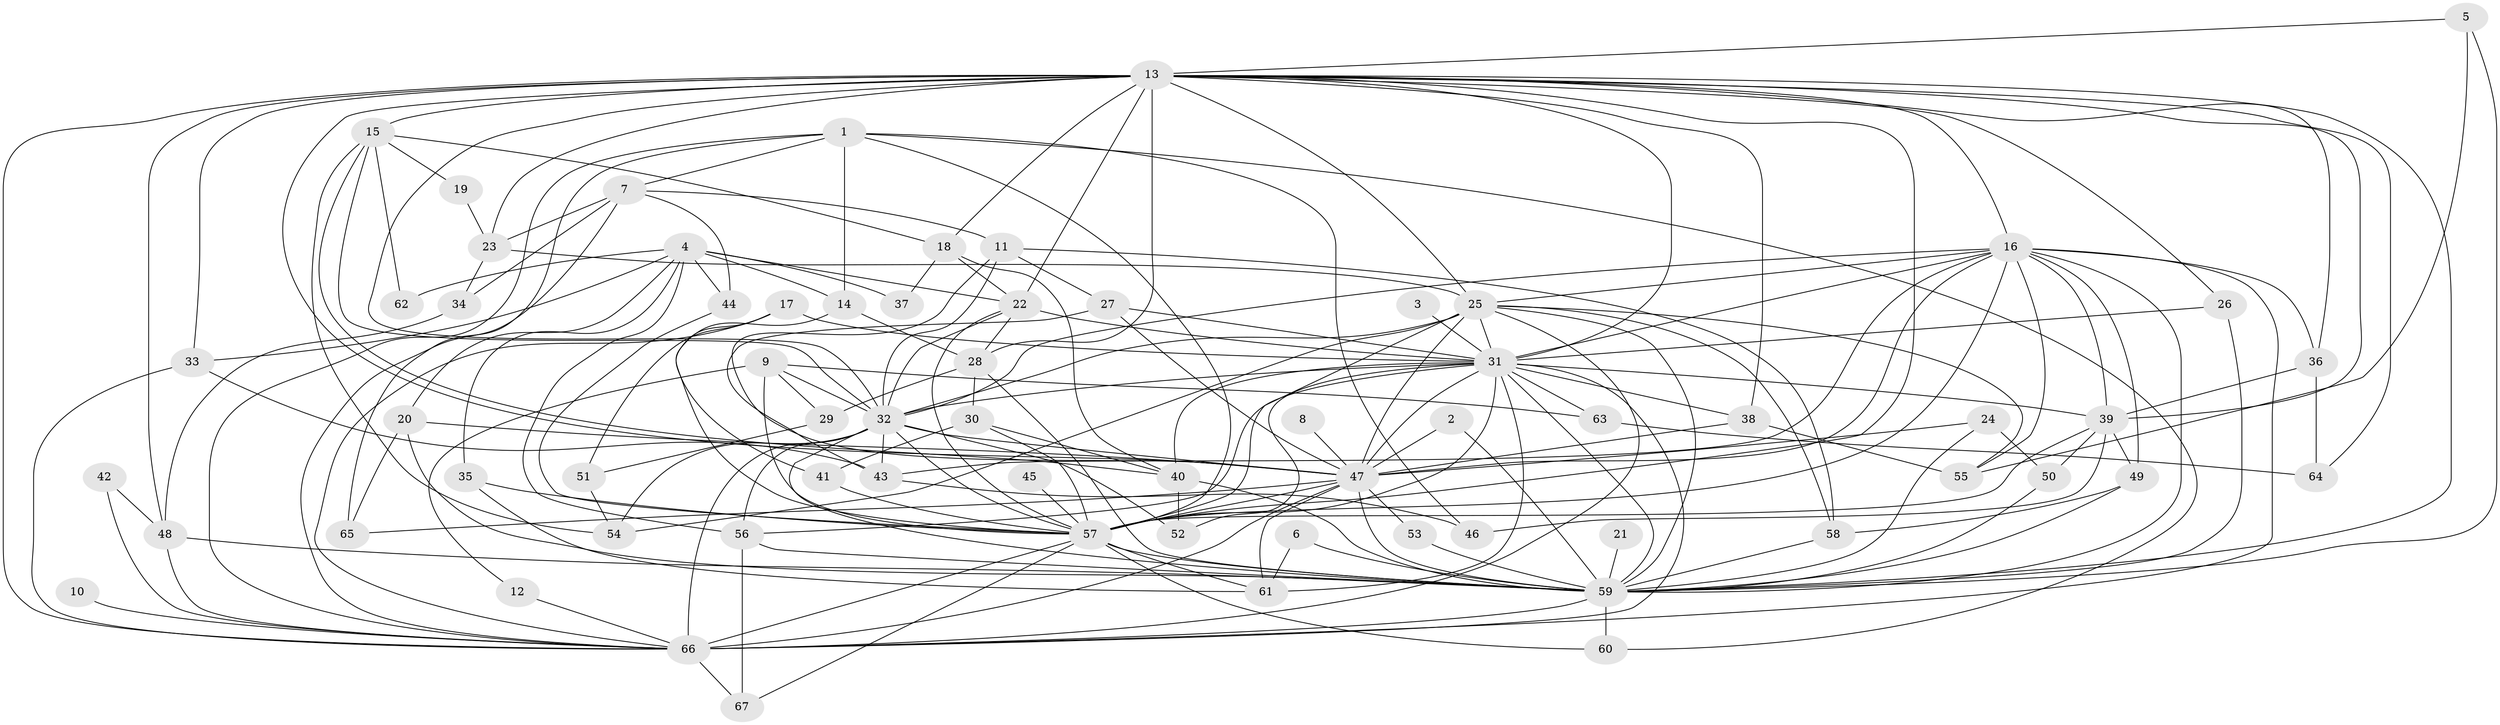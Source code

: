 // original degree distribution, {24: 0.007462686567164179, 18: 0.007462686567164179, 28: 0.007462686567164179, 22: 0.014925373134328358, 15: 0.014925373134328358, 25: 0.007462686567164179, 26: 0.007462686567164179, 30: 0.007462686567164179, 3: 0.20149253731343283, 7: 0.029850746268656716, 4: 0.1044776119402985, 6: 0.029850746268656716, 2: 0.5149253731343284, 9: 0.007462686567164179, 5: 0.03731343283582089}
// Generated by graph-tools (version 1.1) at 2025/01/03/09/25 03:01:14]
// undirected, 67 vertices, 189 edges
graph export_dot {
graph [start="1"]
  node [color=gray90,style=filled];
  1;
  2;
  3;
  4;
  5;
  6;
  7;
  8;
  9;
  10;
  11;
  12;
  13;
  14;
  15;
  16;
  17;
  18;
  19;
  20;
  21;
  22;
  23;
  24;
  25;
  26;
  27;
  28;
  29;
  30;
  31;
  32;
  33;
  34;
  35;
  36;
  37;
  38;
  39;
  40;
  41;
  42;
  43;
  44;
  45;
  46;
  47;
  48;
  49;
  50;
  51;
  52;
  53;
  54;
  55;
  56;
  57;
  58;
  59;
  60;
  61;
  62;
  63;
  64;
  65;
  66;
  67;
  1 -- 7 [weight=1.0];
  1 -- 14 [weight=1.0];
  1 -- 46 [weight=1.0];
  1 -- 57 [weight=1.0];
  1 -- 60 [weight=1.0];
  1 -- 65 [weight=1.0];
  1 -- 66 [weight=1.0];
  2 -- 47 [weight=1.0];
  2 -- 59 [weight=1.0];
  3 -- 31 [weight=1.0];
  4 -- 14 [weight=1.0];
  4 -- 20 [weight=1.0];
  4 -- 22 [weight=1.0];
  4 -- 33 [weight=1.0];
  4 -- 35 [weight=1.0];
  4 -- 37 [weight=1.0];
  4 -- 44 [weight=1.0];
  4 -- 56 [weight=1.0];
  4 -- 62 [weight=1.0];
  5 -- 13 [weight=1.0];
  5 -- 55 [weight=1.0];
  5 -- 59 [weight=1.0];
  6 -- 59 [weight=1.0];
  6 -- 61 [weight=1.0];
  7 -- 11 [weight=1.0];
  7 -- 23 [weight=1.0];
  7 -- 34 [weight=1.0];
  7 -- 44 [weight=1.0];
  7 -- 66 [weight=2.0];
  8 -- 47 [weight=1.0];
  9 -- 12 [weight=1.0];
  9 -- 29 [weight=1.0];
  9 -- 32 [weight=1.0];
  9 -- 57 [weight=1.0];
  9 -- 63 [weight=1.0];
  10 -- 66 [weight=1.0];
  11 -- 27 [weight=1.0];
  11 -- 32 [weight=1.0];
  11 -- 47 [weight=1.0];
  11 -- 58 [weight=1.0];
  12 -- 66 [weight=1.0];
  13 -- 15 [weight=1.0];
  13 -- 16 [weight=1.0];
  13 -- 18 [weight=1.0];
  13 -- 22 [weight=1.0];
  13 -- 23 [weight=1.0];
  13 -- 25 [weight=1.0];
  13 -- 26 [weight=1.0];
  13 -- 28 [weight=1.0];
  13 -- 31 [weight=1.0];
  13 -- 32 [weight=2.0];
  13 -- 33 [weight=1.0];
  13 -- 36 [weight=1.0];
  13 -- 38 [weight=1.0];
  13 -- 39 [weight=1.0];
  13 -- 47 [weight=4.0];
  13 -- 48 [weight=1.0];
  13 -- 57 [weight=2.0];
  13 -- 59 [weight=2.0];
  13 -- 64 [weight=1.0];
  13 -- 66 [weight=1.0];
  14 -- 28 [weight=1.0];
  14 -- 57 [weight=1.0];
  15 -- 18 [weight=1.0];
  15 -- 19 [weight=1.0];
  15 -- 32 [weight=1.0];
  15 -- 40 [weight=1.0];
  15 -- 54 [weight=1.0];
  15 -- 62 [weight=1.0];
  16 -- 25 [weight=1.0];
  16 -- 31 [weight=1.0];
  16 -- 32 [weight=1.0];
  16 -- 36 [weight=1.0];
  16 -- 39 [weight=1.0];
  16 -- 43 [weight=1.0];
  16 -- 47 [weight=1.0];
  16 -- 49 [weight=1.0];
  16 -- 55 [weight=2.0];
  16 -- 57 [weight=3.0];
  16 -- 59 [weight=1.0];
  16 -- 66 [weight=3.0];
  17 -- 31 [weight=1.0];
  17 -- 41 [weight=1.0];
  17 -- 51 [weight=1.0];
  17 -- 66 [weight=1.0];
  18 -- 22 [weight=1.0];
  18 -- 37 [weight=1.0];
  18 -- 40 [weight=1.0];
  19 -- 23 [weight=1.0];
  20 -- 47 [weight=1.0];
  20 -- 59 [weight=1.0];
  20 -- 65 [weight=1.0];
  21 -- 59 [weight=1.0];
  22 -- 28 [weight=1.0];
  22 -- 31 [weight=2.0];
  22 -- 32 [weight=1.0];
  22 -- 57 [weight=1.0];
  23 -- 25 [weight=1.0];
  23 -- 34 [weight=1.0];
  24 -- 47 [weight=1.0];
  24 -- 50 [weight=1.0];
  24 -- 59 [weight=1.0];
  25 -- 31 [weight=2.0];
  25 -- 32 [weight=2.0];
  25 -- 47 [weight=1.0];
  25 -- 54 [weight=1.0];
  25 -- 55 [weight=1.0];
  25 -- 57 [weight=2.0];
  25 -- 58 [weight=1.0];
  25 -- 59 [weight=1.0];
  25 -- 66 [weight=1.0];
  26 -- 31 [weight=1.0];
  26 -- 59 [weight=1.0];
  27 -- 31 [weight=1.0];
  27 -- 43 [weight=1.0];
  27 -- 47 [weight=1.0];
  28 -- 29 [weight=1.0];
  28 -- 30 [weight=1.0];
  28 -- 59 [weight=1.0];
  29 -- 51 [weight=1.0];
  30 -- 40 [weight=1.0];
  30 -- 41 [weight=1.0];
  30 -- 57 [weight=1.0];
  31 -- 32 [weight=1.0];
  31 -- 38 [weight=1.0];
  31 -- 39 [weight=1.0];
  31 -- 40 [weight=1.0];
  31 -- 47 [weight=1.0];
  31 -- 52 [weight=1.0];
  31 -- 56 [weight=1.0];
  31 -- 57 [weight=4.0];
  31 -- 59 [weight=3.0];
  31 -- 61 [weight=1.0];
  31 -- 63 [weight=1.0];
  31 -- 66 [weight=1.0];
  32 -- 43 [weight=1.0];
  32 -- 47 [weight=1.0];
  32 -- 52 [weight=1.0];
  32 -- 54 [weight=1.0];
  32 -- 56 [weight=1.0];
  32 -- 57 [weight=2.0];
  32 -- 59 [weight=1.0];
  32 -- 66 [weight=3.0];
  33 -- 43 [weight=1.0];
  33 -- 66 [weight=1.0];
  34 -- 48 [weight=1.0];
  35 -- 57 [weight=1.0];
  35 -- 61 [weight=1.0];
  36 -- 39 [weight=1.0];
  36 -- 64 [weight=1.0];
  38 -- 47 [weight=1.0];
  38 -- 55 [weight=1.0];
  39 -- 46 [weight=1.0];
  39 -- 49 [weight=1.0];
  39 -- 50 [weight=1.0];
  39 -- 57 [weight=1.0];
  40 -- 52 [weight=1.0];
  40 -- 59 [weight=1.0];
  41 -- 57 [weight=1.0];
  42 -- 48 [weight=1.0];
  42 -- 66 [weight=2.0];
  43 -- 46 [weight=1.0];
  44 -- 57 [weight=1.0];
  45 -- 57 [weight=1.0];
  47 -- 53 [weight=1.0];
  47 -- 57 [weight=3.0];
  47 -- 59 [weight=1.0];
  47 -- 61 [weight=1.0];
  47 -- 65 [weight=1.0];
  47 -- 66 [weight=1.0];
  48 -- 59 [weight=1.0];
  48 -- 66 [weight=1.0];
  49 -- 58 [weight=1.0];
  49 -- 59 [weight=1.0];
  50 -- 59 [weight=1.0];
  51 -- 54 [weight=1.0];
  53 -- 59 [weight=1.0];
  56 -- 59 [weight=2.0];
  56 -- 67 [weight=1.0];
  57 -- 59 [weight=2.0];
  57 -- 60 [weight=1.0];
  57 -- 61 [weight=2.0];
  57 -- 66 [weight=2.0];
  57 -- 67 [weight=1.0];
  58 -- 59 [weight=1.0];
  59 -- 60 [weight=1.0];
  59 -- 66 [weight=1.0];
  63 -- 64 [weight=1.0];
  66 -- 67 [weight=1.0];
}
